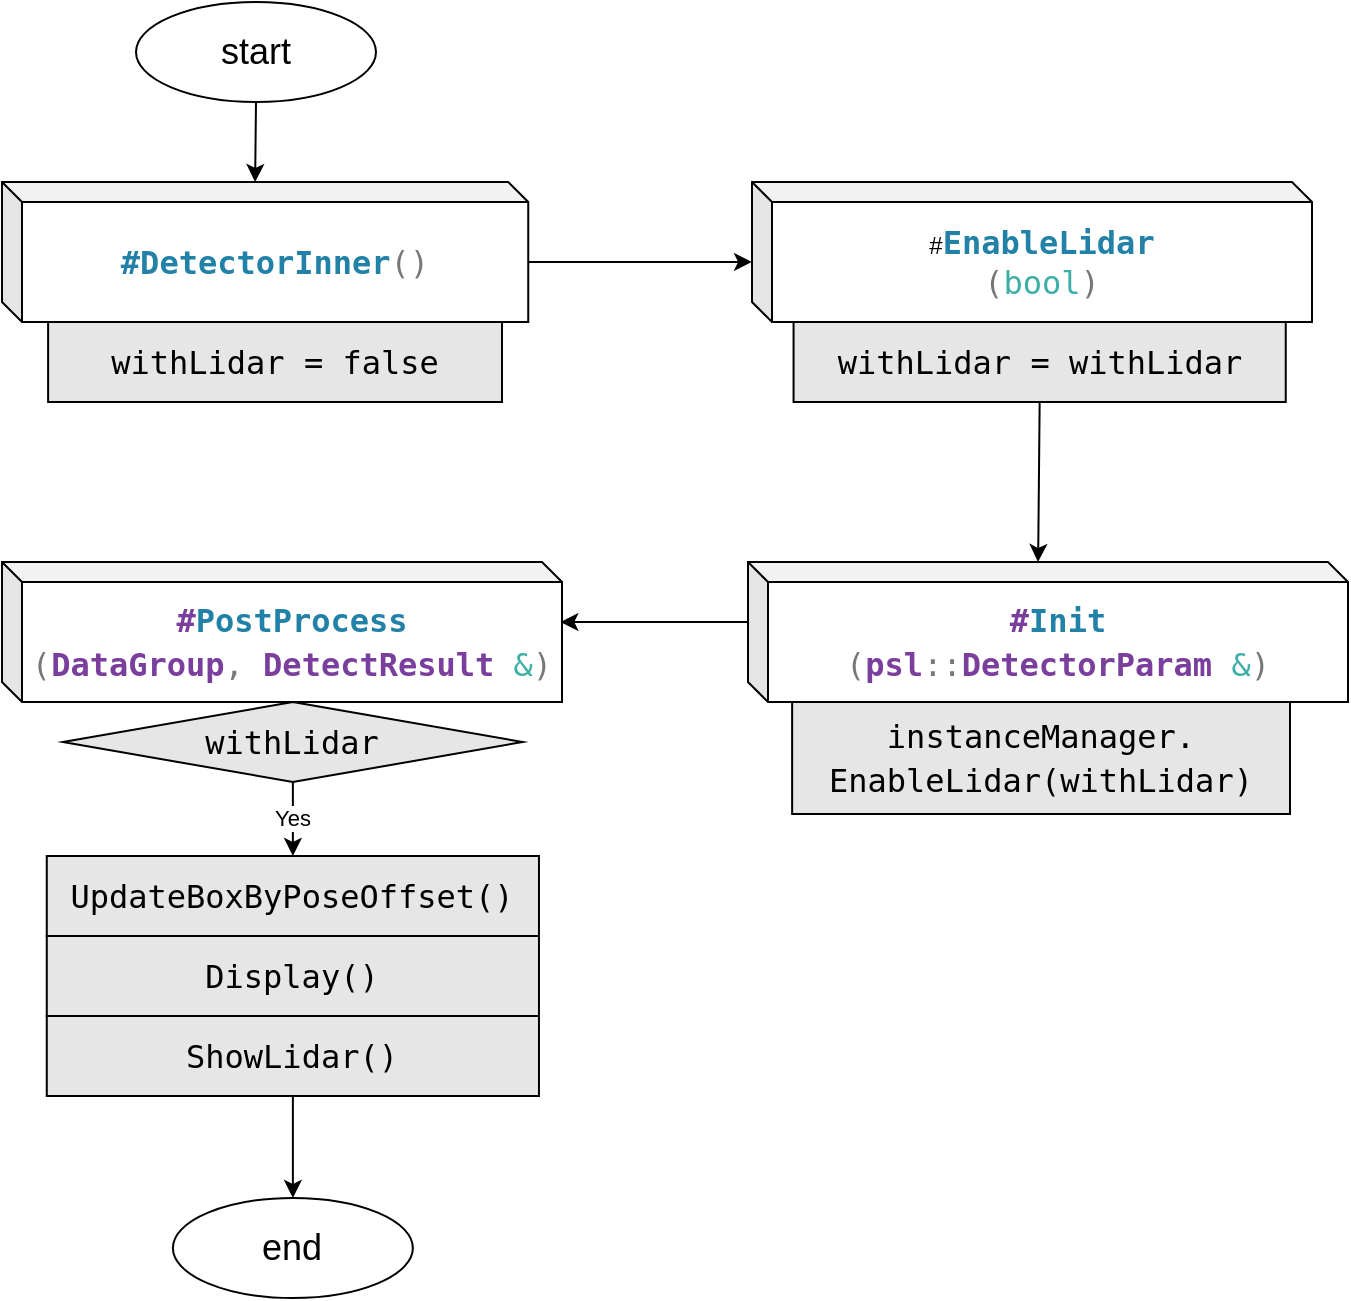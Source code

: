 <mxfile>
    <diagram id="yABSBON5_DmEMwgWKBGt" name="Page-1">
        <mxGraphModel dx="1154" dy="897" grid="1" gridSize="10" guides="1" tooltips="1" connect="1" arrows="1" fold="1" page="1" pageScale="1" pageWidth="850" pageHeight="1100" math="0" shadow="0">
            <root>
                <mxCell id="0"/>
                <mxCell id="1" parent="0"/>
                <mxCell id="75" style="edgeStyle=none;html=1;exitX=0.5;exitY=1;exitDx=0;exitDy=0;entryX=0;entryY=0;entryDx=126.56;entryDy=0;entryPerimeter=0;fontColor=#000000;" parent="1" source="59" target="14" edge="1">
                    <mxGeometry relative="1" as="geometry"/>
                </mxCell>
                <mxCell id="59" value="start" style="ellipse;whiteSpace=wrap;html=1;fontSize=18;fontColor=#000000;strokeColor=#000000;fillColor=#FFFFFF;" parent="1" vertex="1">
                    <mxGeometry x="157" y="54" width="120" height="50" as="geometry"/>
                </mxCell>
                <mxCell id="63" value="end" style="ellipse;whiteSpace=wrap;html=1;fontSize=18;fontColor=#000000;strokeColor=#000000;fillColor=#FFFFFF;" parent="1" vertex="1">
                    <mxGeometry x="175.44" y="652" width="120" height="50" as="geometry"/>
                </mxCell>
                <mxCell id="31" value="" style="group;fontColor=#000000;" parent="1" vertex="1" connectable="0">
                    <mxGeometry x="465" y="144" width="280" height="110" as="geometry"/>
                </mxCell>
                <mxCell id="13" value="#&lt;span style=&quot;font-family: &amp;#34;droid sans mono&amp;#34; , &amp;#34;monospace&amp;#34; , &amp;#34;monospace&amp;#34; , &amp;#34;droid sans fallback&amp;#34; , &amp;#34;droid sans mono&amp;#34; , &amp;#34;monospace&amp;#34; , monospace ; font-size: 16px ; color: rgb(34 , 129 , 167) ; font-weight: bold&quot;&gt;EnableLidar&lt;/span&gt;&lt;span&gt;&lt;br&gt;&lt;/span&gt;&lt;span style=&quot;font-family: &amp;#34;droid sans mono&amp;#34; , &amp;#34;monospace&amp;#34; , &amp;#34;monospace&amp;#34; , &amp;#34;droid sans fallback&amp;#34; , &amp;#34;droid sans mono&amp;#34; , &amp;#34;monospace&amp;#34; , monospace ; font-size: 16px ; color: rgb(119 , 119 , 119)&quot;&gt;(&lt;/span&gt;&lt;span style=&quot;font-family: &amp;#34;droid sans mono&amp;#34; , &amp;#34;monospace&amp;#34; , &amp;#34;monospace&amp;#34; , &amp;#34;droid sans fallback&amp;#34; , &amp;#34;droid sans mono&amp;#34; , &amp;#34;monospace&amp;#34; , monospace ; font-size: 16px ; color: rgb(60 , 175 , 166)&quot;&gt;bool&lt;/span&gt;&lt;span style=&quot;font-family: &amp;#34;droid sans mono&amp;#34; , &amp;#34;monospace&amp;#34; , &amp;#34;monospace&amp;#34; , &amp;#34;droid sans fallback&amp;#34; , &amp;#34;droid sans mono&amp;#34; , &amp;#34;monospace&amp;#34; , monospace ; font-size: 16px ; color: rgb(119 , 119 , 119)&quot;&gt;)&lt;/span&gt;" style="shape=cube;whiteSpace=wrap;html=1;boundedLbl=1;backgroundOutline=1;darkOpacity=0.05;darkOpacity2=0.1;labelBackgroundColor=none;size=10;" parent="31" vertex="1">
                    <mxGeometry width="280" height="70" as="geometry"/>
                </mxCell>
                <mxCell id="6" value="&lt;span style=&quot;font-family: &amp;quot;droid sans mono&amp;quot;, &amp;quot;monospace&amp;quot;, &amp;quot;monospace&amp;quot;, &amp;quot;droid sans fallback&amp;quot;, &amp;quot;droid sans mono&amp;quot;, &amp;quot;monospace&amp;quot;, monospace; font-size: 16px;&quot;&gt;withLidar&lt;/span&gt;&lt;span style=&quot;font-family: &amp;quot;droid sans mono&amp;quot;, &amp;quot;monospace&amp;quot;, &amp;quot;monospace&amp;quot;, &amp;quot;droid sans fallback&amp;quot;, &amp;quot;droid sans mono&amp;quot;, &amp;quot;monospace&amp;quot;, monospace; font-size: 16px;&quot;&gt; &lt;/span&gt;&lt;span style=&quot;font-family: &amp;quot;droid sans mono&amp;quot;, &amp;quot;monospace&amp;quot;, &amp;quot;monospace&amp;quot;, &amp;quot;droid sans fallback&amp;quot;, &amp;quot;droid sans mono&amp;quot;, &amp;quot;monospace&amp;quot;, monospace; font-size: 16px;&quot;&gt;=&lt;/span&gt;&lt;span style=&quot;font-family: &amp;quot;droid sans mono&amp;quot;, &amp;quot;monospace&amp;quot;, &amp;quot;monospace&amp;quot;, &amp;quot;droid sans fallback&amp;quot;, &amp;quot;droid sans mono&amp;quot;, &amp;quot;monospace&amp;quot;, monospace; font-size: 16px;&quot;&gt; withLidar&lt;/span&gt;" style="rounded=0;whiteSpace=wrap;html=1;labelBackgroundColor=none;fillColor=#E6E6E6;fontColor=#000000;fontStyle=0" parent="31" vertex="1">
                    <mxGeometry x="20.781" y="70" width="246.094" height="40" as="geometry"/>
                </mxCell>
                <mxCell id="73" value="" style="group" parent="1" vertex="1" connectable="0">
                    <mxGeometry x="90" y="144" width="263.12" height="110" as="geometry"/>
                </mxCell>
                <mxCell id="14" value="&lt;span style=&quot;font-family: &amp;#34;droid sans mono&amp;#34; , &amp;#34;monospace&amp;#34; , &amp;#34;monospace&amp;#34; , &amp;#34;droid sans fallback&amp;#34; , &amp;#34;droid sans mono&amp;#34; , &amp;#34;monospace&amp;#34; , monospace ; font-size: 16px ; color: rgb(34 , 129 , 167) ; font-weight: bold&quot;&gt;#DetectorInner&lt;/span&gt;&lt;span style=&quot;font-family: &amp;#34;droid sans mono&amp;#34; , &amp;#34;monospace&amp;#34; , &amp;#34;monospace&amp;#34; , &amp;#34;droid sans fallback&amp;#34; , &amp;#34;droid sans mono&amp;#34; , &amp;#34;monospace&amp;#34; , monospace ; font-size: 16px ; color: rgb(119 , 119 , 119)&quot;&gt;(&lt;/span&gt;&lt;span style=&quot;font-family: &amp;#34;droid sans mono&amp;#34; , &amp;#34;monospace&amp;#34; , &amp;#34;monospace&amp;#34; , &amp;#34;droid sans fallback&amp;#34; , &amp;#34;droid sans mono&amp;#34; , &amp;#34;monospace&amp;#34; , monospace ; font-size: 16px ; color: rgb(119 , 119 , 119)&quot;&gt;)&lt;/span&gt;" style="shape=cube;whiteSpace=wrap;html=1;boundedLbl=1;backgroundOutline=1;darkOpacity=0.05;darkOpacity2=0.1;labelBackgroundColor=none;size=10;" parent="73" vertex="1">
                    <mxGeometry width="263.12" height="70" as="geometry"/>
                </mxCell>
                <mxCell id="27" value="&lt;span style=&quot;font-family: &amp;#34;droid sans mono&amp;#34; , &amp;#34;monospace&amp;#34; , &amp;#34;monospace&amp;#34; , &amp;#34;droid sans fallback&amp;#34; , &amp;#34;droid sans mono&amp;#34; , &amp;#34;monospace&amp;#34; , monospace ; font-size: 16px&quot;&gt;withLidar&lt;/span&gt;&lt;span style=&quot;font-family: &amp;#34;droid sans mono&amp;#34; , &amp;#34;monospace&amp;#34; , &amp;#34;monospace&amp;#34; , &amp;#34;droid sans fallback&amp;#34; , &amp;#34;droid sans mono&amp;#34; , &amp;#34;monospace&amp;#34; , monospace ; font-size: 16px&quot;&gt;&amp;nbsp;&lt;/span&gt;&lt;span style=&quot;font-family: &amp;#34;droid sans mono&amp;#34; , &amp;#34;monospace&amp;#34; , &amp;#34;monospace&amp;#34; , &amp;#34;droid sans fallback&amp;#34; , &amp;#34;droid sans mono&amp;#34; , &amp;#34;monospace&amp;#34; , monospace ; font-size: 16px&quot;&gt;=&lt;/span&gt;&lt;span style=&quot;font-family: &amp;#34;droid sans mono&amp;#34; , &amp;#34;monospace&amp;#34; , &amp;#34;monospace&amp;#34; , &amp;#34;droid sans fallback&amp;#34; , &amp;#34;droid sans mono&amp;#34; , &amp;#34;monospace&amp;#34; , monospace ; font-size: 16px&quot;&gt;&amp;nbsp;false&lt;/span&gt;" style="rounded=0;whiteSpace=wrap;html=1;labelBackgroundColor=none;fillColor=#E6E6E6;fontColor=#000000;fontStyle=0" parent="73" vertex="1">
                    <mxGeometry x="23.06" y="70" width="226.94" height="40" as="geometry"/>
                </mxCell>
                <mxCell id="82" style="edgeStyle=orthogonalEdgeStyle;rounded=1;comic=0;sketch=0;jumpStyle=arc;html=1;exitX=0.5;exitY=1;exitDx=0;exitDy=0;entryX=0;entryY=0;entryDx=145;entryDy=0;entryPerimeter=0;shadow=0;" parent="1" source="6" target="79" edge="1">
                    <mxGeometry relative="1" as="geometry"/>
                </mxCell>
                <mxCell id="93" value="" style="group" parent="1" vertex="1" connectable="0">
                    <mxGeometry x="90" y="334" width="280.0" height="267" as="geometry"/>
                </mxCell>
                <mxCell id="88" value="&lt;span style=&quot;font-family: &amp;#34;droid sans mono&amp;#34; , &amp;#34;monospace&amp;#34; , &amp;#34;monospace&amp;#34; , &amp;#34;droid sans fallback&amp;#34; , &amp;#34;droid sans mono&amp;#34; , &amp;#34;monospace&amp;#34; , monospace ; font-size: 16px&quot;&gt;withLidar&lt;/span&gt;" style="rhombus;whiteSpace=wrap;html=1;labelBackgroundColor=none;fontColor=#000000;fillColor=#E6E6E6;" parent="93" vertex="1">
                    <mxGeometry x="30.44" y="70" width="230" height="40" as="geometry"/>
                </mxCell>
                <mxCell id="85" value="&lt;div style=&quot;color: rgb(32 , 21 , 21) ; font-family: &amp;#34;droid sans mono&amp;#34; , &amp;#34;monospace&amp;#34; , &amp;#34;monospace&amp;#34; , &amp;#34;droid sans fallback&amp;#34; , &amp;#34;droid sans mono&amp;#34; , &amp;#34;monospace&amp;#34; , monospace ; font-size: 16px ; line-height: 22px&quot;&gt;&lt;span style=&quot;color: rgb(122 , 62 , 157) ; font-weight: bold&quot;&gt;#&lt;/span&gt;&lt;span style=&quot;color: rgb(34 , 129 , 167) ; font-weight: bold&quot;&gt;PostProcess&lt;/span&gt;&lt;/div&gt;&lt;div style=&quot;color: rgb(32 , 21 , 21) ; font-family: &amp;#34;droid sans mono&amp;#34; , &amp;#34;monospace&amp;#34; , &amp;#34;monospace&amp;#34; , &amp;#34;droid sans fallback&amp;#34; , &amp;#34;droid sans mono&amp;#34; , &amp;#34;monospace&amp;#34; , monospace ; font-size: 16px ; line-height: 22px&quot;&gt;&lt;span style=&quot;color: rgb(119 , 119 , 119)&quot;&gt;(&lt;/span&gt;&lt;span style=&quot;color: rgb(122 , 62 , 157) ; font-weight: bold&quot;&gt;DataGroup&lt;/span&gt;&lt;span style=&quot;color: rgb(119 , 119 , 119)&quot;&gt;,&lt;/span&gt; &lt;span style=&quot;color: rgb(122 , 62 , 157) ; font-weight: bold&quot;&gt;DetectResult&lt;/span&gt; &lt;span style=&quot;color: rgb(60 , 175 , 166)&quot;&gt;&amp;amp;&lt;/span&gt;&lt;span style=&quot;color: rgb(119 , 119 , 119)&quot;&gt;)&lt;/span&gt;&lt;/div&gt;" style="shape=cube;whiteSpace=wrap;html=1;boundedLbl=1;backgroundOutline=1;darkOpacity=0.05;darkOpacity2=0.1;labelBackgroundColor=none;size=10;" parent="93" vertex="1">
                    <mxGeometry width="280" height="70" as="geometry"/>
                </mxCell>
                <mxCell id="86" value="&lt;div style=&quot;font-family: &amp;#34;droid sans mono&amp;#34; , &amp;#34;monospace&amp;#34; , &amp;#34;monospace&amp;#34; , &amp;#34;droid sans fallback&amp;#34; , &amp;#34;droid sans mono&amp;#34; , &amp;#34;monospace&amp;#34; , monospace ; font-size: 16px ; line-height: 22px&quot;&gt;&lt;span&gt;UpdateBoxByPoseOffset()&lt;/span&gt;&lt;/div&gt;" style="rounded=0;whiteSpace=wrap;html=1;labelBackgroundColor=none;fillColor=#E6E6E6;fontColor=default;fontStyle=0;" parent="93" vertex="1">
                    <mxGeometry x="22.391" y="147" width="246.094" height="40" as="geometry"/>
                </mxCell>
                <mxCell id="90" value="Yes" style="edgeStyle=orthogonalEdgeStyle;rounded=1;comic=0;sketch=0;jumpStyle=arc;html=1;exitX=0.5;exitY=1;exitDx=0;exitDy=0;entryX=0.5;entryY=0;entryDx=0;entryDy=0;shadow=0;fontColor=#000000;" parent="93" source="88" target="86" edge="1">
                    <mxGeometry relative="1" as="geometry"/>
                </mxCell>
                <mxCell id="91" value="&lt;div style=&quot;font-family: &amp;#34;droid sans mono&amp;#34; , &amp;#34;monospace&amp;#34; , &amp;#34;monospace&amp;#34; , &amp;#34;droid sans fallback&amp;#34; , &amp;#34;droid sans mono&amp;#34; , &amp;#34;monospace&amp;#34; , monospace ; font-size: 16px ; line-height: 22px&quot;&gt;&lt;div style=&quot;font-family: &amp;#34;droid sans mono&amp;#34; , &amp;#34;monospace&amp;#34; , &amp;#34;monospace&amp;#34; , &amp;#34;droid sans fallback&amp;#34; , &amp;#34;droid sans mono&amp;#34; , &amp;#34;monospace&amp;#34; , monospace ; line-height: 22px&quot;&gt;&lt;span&gt;Display()&lt;/span&gt;&lt;/div&gt;&lt;/div&gt;" style="rounded=0;whiteSpace=wrap;html=1;labelBackgroundColor=none;fillColor=#E6E6E6;fontColor=default;fontStyle=0;" parent="93" vertex="1">
                    <mxGeometry x="22.391" y="187" width="246.094" height="40" as="geometry"/>
                </mxCell>
                <mxCell id="92" value="&lt;div style=&quot;font-family: &amp;#34;droid sans mono&amp;#34; , &amp;#34;monospace&amp;#34; , &amp;#34;monospace&amp;#34; , &amp;#34;droid sans fallback&amp;#34; , &amp;#34;droid sans mono&amp;#34; , &amp;#34;monospace&amp;#34; , monospace ; font-size: 16px ; line-height: 22px&quot;&gt;&lt;div style=&quot;font-family: &amp;#34;droid sans mono&amp;#34; , &amp;#34;monospace&amp;#34; , &amp;#34;monospace&amp;#34; , &amp;#34;droid sans fallback&amp;#34; , &amp;#34;droid sans mono&amp;#34; , &amp;#34;monospace&amp;#34; , monospace ; line-height: 22px&quot;&gt;&lt;div style=&quot;font-family: &amp;#34;droid sans mono&amp;#34; , &amp;#34;monospace&amp;#34; , &amp;#34;monospace&amp;#34; , &amp;#34;droid sans fallback&amp;#34; , &amp;#34;droid sans mono&amp;#34; , &amp;#34;monospace&amp;#34; , monospace ; line-height: 22px&quot;&gt;&lt;span&gt;ShowLidar()&lt;/span&gt;&lt;/div&gt;&lt;/div&gt;&lt;/div&gt;" style="rounded=0;whiteSpace=wrap;html=1;labelBackgroundColor=none;fillColor=#E6E6E6;fontColor=default;fontStyle=0;" parent="93" vertex="1">
                    <mxGeometry x="22.391" y="227" width="246.094" height="40" as="geometry"/>
                </mxCell>
                <mxCell id="95" value="" style="group" vertex="1" connectable="0" parent="1">
                    <mxGeometry x="463" y="334" width="300" height="126" as="geometry"/>
                </mxCell>
                <mxCell id="79" value="&lt;div style=&quot;color: rgb(32 , 21 , 21) ; font-family: &amp;#34;droid sans mono&amp;#34; , &amp;#34;monospace&amp;#34; , &amp;#34;monospace&amp;#34; , &amp;#34;droid sans fallback&amp;#34; , &amp;#34;droid sans mono&amp;#34; , &amp;#34;monospace&amp;#34; , monospace ; font-size: 16px ; line-height: 22px&quot;&gt;&lt;div style=&quot;font-family: &amp;#34;droid sans mono&amp;#34; , &amp;#34;monospace&amp;#34; , &amp;#34;monospace&amp;#34; , &amp;#34;droid sans fallback&amp;#34; , &amp;#34;droid sans mono&amp;#34; , &amp;#34;monospace&amp;#34; , monospace ; line-height: 22px&quot;&gt;&lt;span style=&quot;color: rgb(122 , 62 , 157) ; font-weight: bold&quot;&gt;#&lt;/span&gt;&lt;span style=&quot;color: rgb(34 , 129 , 167) ; font-weight: bold&quot;&gt;Init&lt;/span&gt;&lt;/div&gt;&lt;div style=&quot;font-family: &amp;#34;droid sans mono&amp;#34; , &amp;#34;monospace&amp;#34; , &amp;#34;monospace&amp;#34; , &amp;#34;droid sans fallback&amp;#34; , &amp;#34;droid sans mono&amp;#34; , &amp;#34;monospace&amp;#34; , monospace ; line-height: 22px&quot;&gt;&lt;span style=&quot;color: rgb(119 , 119 , 119)&quot;&gt;(&lt;/span&gt;&lt;span style=&quot;color: rgb(122 , 62 , 157) ; font-weight: bold&quot;&gt;psl&lt;/span&gt;&lt;span style=&quot;color: rgb(119 , 119 , 119)&quot;&gt;::&lt;/span&gt;&lt;span style=&quot;color: rgb(122 , 62 , 157) ; font-weight: bold&quot;&gt;DetectorParam&lt;/span&gt; &lt;span style=&quot;color: rgb(60 , 175 , 166)&quot;&gt;&amp;amp;&lt;/span&gt;&lt;span style=&quot;color: rgb(119 , 119 , 119)&quot;&gt;)&lt;/span&gt;&lt;/div&gt;&lt;/div&gt;" style="shape=cube;whiteSpace=wrap;html=1;boundedLbl=1;backgroundOutline=1;darkOpacity=0.05;darkOpacity2=0.1;labelBackgroundColor=none;size=10;container=0;" parent="95" vertex="1">
                    <mxGeometry width="300" height="70" as="geometry"/>
                </mxCell>
                <mxCell id="83" value="&lt;div style=&quot;font-family: &amp;#34;droid sans mono&amp;#34; , &amp;#34;monospace&amp;#34; , &amp;#34;monospace&amp;#34; , &amp;#34;droid sans fallback&amp;#34; , &amp;#34;droid sans mono&amp;#34; , &amp;#34;monospace&amp;#34; , monospace ; font-size: 16px ; line-height: 22px&quot;&gt;&lt;span&gt;instanceManager&lt;/span&gt;&lt;span&gt;.&lt;/span&gt;&lt;/div&gt;&lt;div style=&quot;font-family: &amp;#34;droid sans mono&amp;#34; , &amp;#34;monospace&amp;#34; , &amp;#34;monospace&amp;#34; , &amp;#34;droid sans fallback&amp;#34; , &amp;#34;droid sans mono&amp;#34; , &amp;#34;monospace&amp;#34; , monospace ; font-size: 16px ; line-height: 22px&quot;&gt;&lt;span&gt;EnableLidar&lt;/span&gt;&lt;span&gt;(&lt;/span&gt;&lt;span&gt;withLidar&lt;/span&gt;&lt;span&gt;)&lt;/span&gt;&lt;/div&gt;" style="rounded=0;html=1;labelBackgroundColor=none;fillColor=#E6E6E6;fontColor=#000000;fontStyle=0;whiteSpace=wrap;container=0;" parent="95" vertex="1">
                    <mxGeometry x="22.07" y="70" width="248.93" height="56" as="geometry"/>
                </mxCell>
                <mxCell id="96" style="edgeStyle=none;html=1;exitX=0;exitY=0;exitDx=263.12;exitDy=40;exitPerimeter=0;entryX=0;entryY=0.571;entryDx=0;entryDy=0;entryPerimeter=0;" edge="1" parent="1" source="14" target="13">
                    <mxGeometry relative="1" as="geometry"/>
                </mxCell>
                <mxCell id="97" style="edgeStyle=none;html=1;exitX=0;exitY=0;exitDx=0;exitDy=30;exitPerimeter=0;entryX=0.997;entryY=0.429;entryDx=0;entryDy=0;entryPerimeter=0;" edge="1" parent="1" source="79" target="85">
                    <mxGeometry relative="1" as="geometry"/>
                </mxCell>
                <mxCell id="98" style="edgeStyle=none;html=1;exitX=0.5;exitY=1;exitDx=0;exitDy=0;entryX=0.5;entryY=0;entryDx=0;entryDy=0;" edge="1" parent="1" source="92" target="63">
                    <mxGeometry relative="1" as="geometry"/>
                </mxCell>
            </root>
        </mxGraphModel>
    </diagram>
</mxfile>